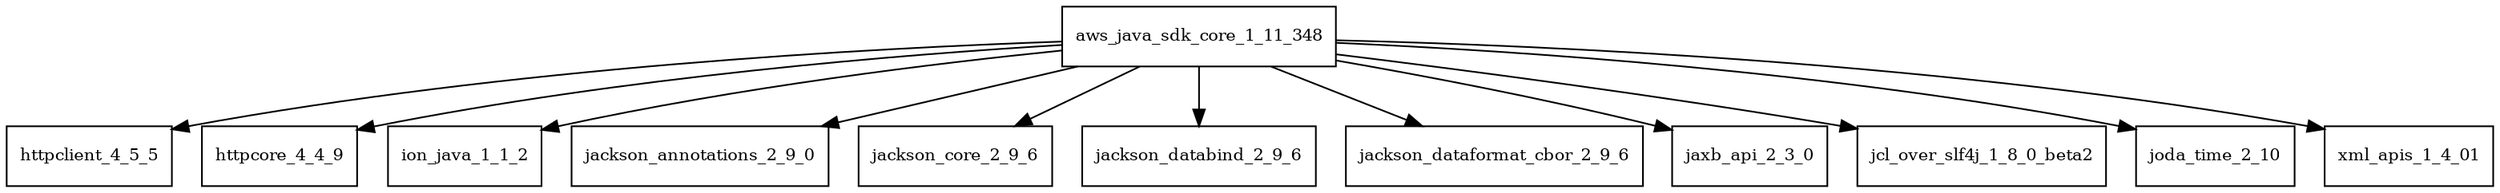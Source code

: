 digraph aws_java_sdk_core_1_11_348_dependencies {
  node [shape = box, fontsize=10.0];
  aws_java_sdk_core_1_11_348 -> httpclient_4_5_5;
  aws_java_sdk_core_1_11_348 -> httpcore_4_4_9;
  aws_java_sdk_core_1_11_348 -> ion_java_1_1_2;
  aws_java_sdk_core_1_11_348 -> jackson_annotations_2_9_0;
  aws_java_sdk_core_1_11_348 -> jackson_core_2_9_6;
  aws_java_sdk_core_1_11_348 -> jackson_databind_2_9_6;
  aws_java_sdk_core_1_11_348 -> jackson_dataformat_cbor_2_9_6;
  aws_java_sdk_core_1_11_348 -> jaxb_api_2_3_0;
  aws_java_sdk_core_1_11_348 -> jcl_over_slf4j_1_8_0_beta2;
  aws_java_sdk_core_1_11_348 -> joda_time_2_10;
  aws_java_sdk_core_1_11_348 -> xml_apis_1_4_01;
}
